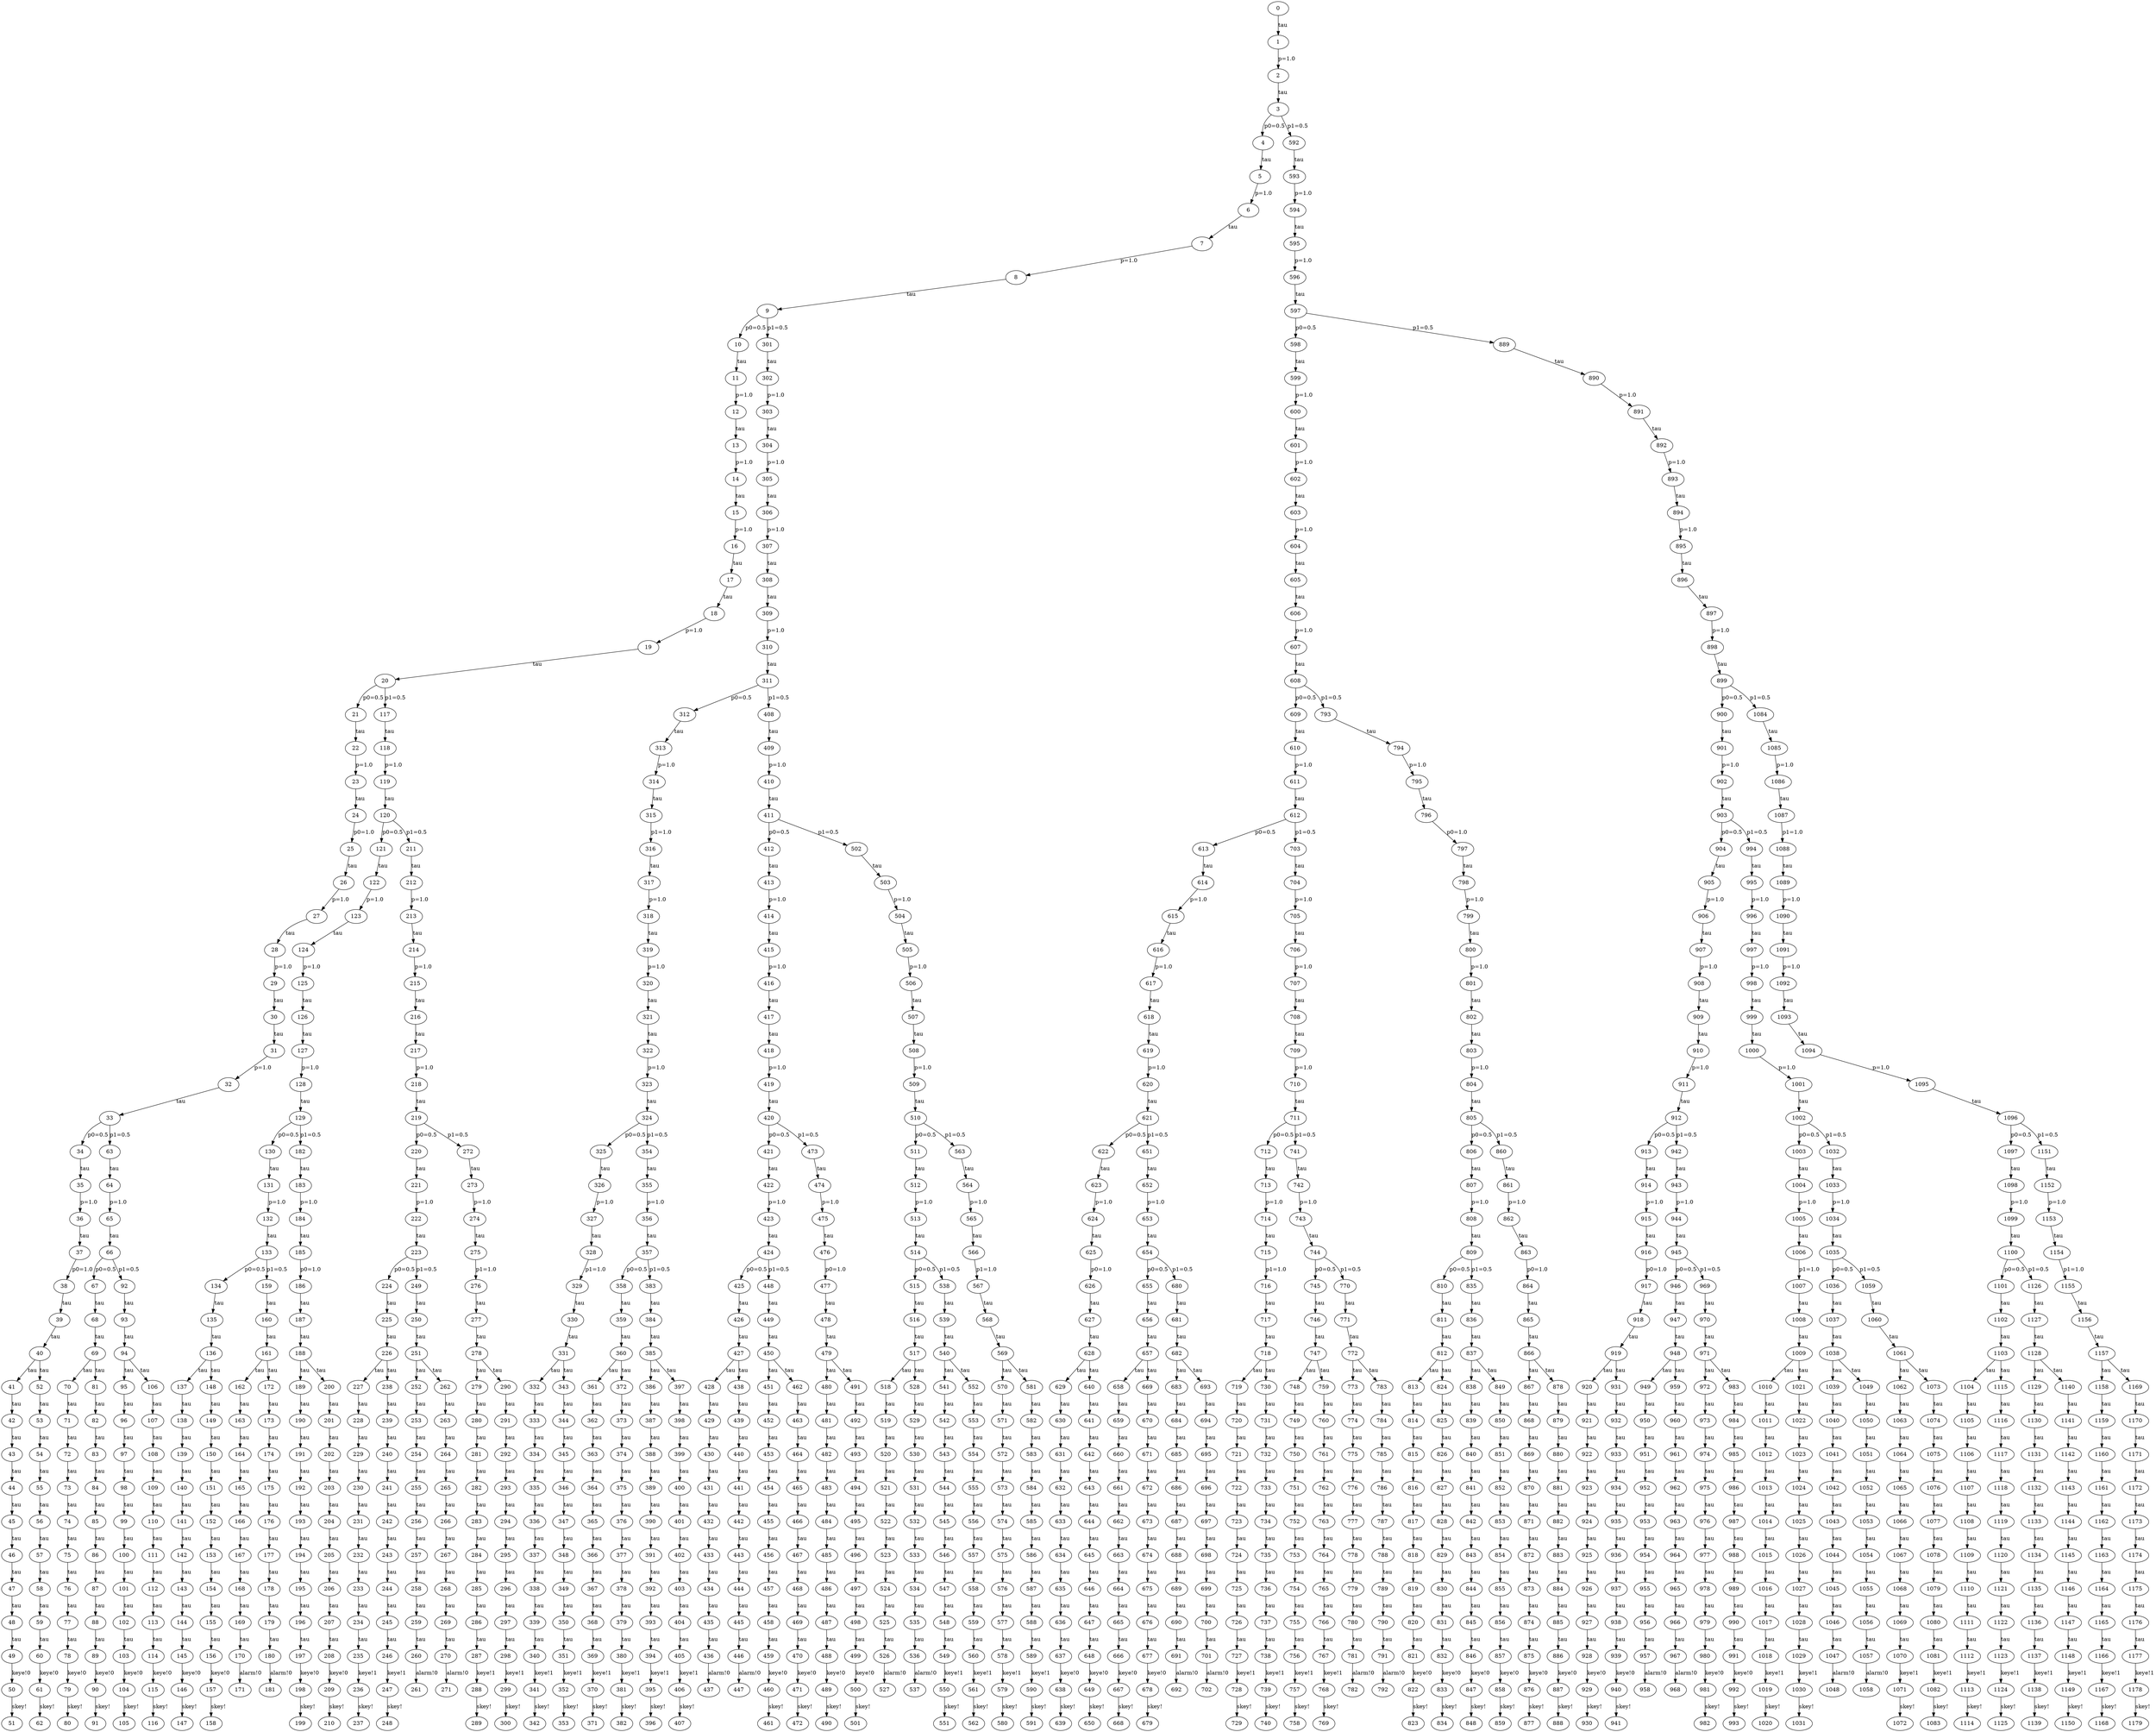 // The qLTS BB84
digraph {
	0 -> 1 [label=tau]
	1 -> 2 [label="p=1.0"]
	2 -> 3 [label=tau]
	3 -> 4 [label="p0=0.5"]
	4 -> 5 [label=tau]
	5 -> 6 [label="p=1.0"]
	6 -> 7 [label=tau]
	7 -> 8 [label="p=1.0"]
	8 -> 9 [label=tau]
	9 -> 10 [label="p0=0.5"]
	10 -> 11 [label=tau]
	11 -> 12 [label="p=1.0"]
	12 -> 13 [label=tau]
	13 -> 14 [label="p=1.0"]
	14 -> 15 [label=tau]
	15 -> 16 [label="p=1.0"]
	16 -> 17 [label=tau]
	17 -> 18 [label=tau]
	18 -> 19 [label="p=1.0"]
	19 -> 20 [label=tau]
	20 -> 21 [label="p0=0.5"]
	21 -> 22 [label=tau]
	22 -> 23 [label="p=1.0"]
	23 -> 24 [label=tau]
	24 -> 25 [label="p0=1.0"]
	25 -> 26 [label=tau]
	26 -> 27 [label="p=1.0"]
	27 -> 28 [label=tau]
	28 -> 29 [label="p=1.0"]
	29 -> 30 [label=tau]
	30 -> 31 [label=tau]
	31 -> 32 [label="p=1.0"]
	32 -> 33 [label=tau]
	33 -> 34 [label="p0=0.5"]
	34 -> 35 [label=tau]
	35 -> 36 [label="p=1.0"]
	36 -> 37 [label=tau]
	37 -> 38 [label="p0=1.0"]
	38 -> 39 [label=tau]
	39 -> 40 [label=tau]
	40 -> 41 [label=tau]
	41 -> 42 [label=tau]
	42 -> 43 [label=tau]
	43 -> 44 [label=tau]
	44 -> 45 [label=tau]
	45 -> 46 [label=tau]
	46 -> 47 [label=tau]
	47 -> 48 [label=tau]
	48 -> 49 [label=tau]
	49 -> 50 [label="keye!0"]
	50 -> 51 [label="skey!"]
	40 -> 52 [label=tau]
	52 -> 53 [label=tau]
	53 -> 54 [label=tau]
	54 -> 55 [label=tau]
	55 -> 56 [label=tau]
	56 -> 57 [label=tau]
	57 -> 58 [label=tau]
	58 -> 59 [label=tau]
	59 -> 60 [label=tau]
	60 -> 61 [label="keye!0"]
	61 -> 62 [label="skey!"]
	33 -> 63 [label="p1=0.5"]
	63 -> 64 [label=tau]
	64 -> 65 [label="p=1.0"]
	65 -> 66 [label=tau]
	66 -> 67 [label="p0=0.5"]
	67 -> 68 [label=tau]
	68 -> 69 [label=tau]
	69 -> 70 [label=tau]
	70 -> 71 [label=tau]
	71 -> 72 [label=tau]
	72 -> 73 [label=tau]
	73 -> 74 [label=tau]
	74 -> 75 [label=tau]
	75 -> 76 [label=tau]
	76 -> 77 [label=tau]
	77 -> 78 [label=tau]
	78 -> 79 [label="keye!0"]
	79 -> 80 [label="skey!"]
	69 -> 81 [label=tau]
	81 -> 82 [label=tau]
	82 -> 83 [label=tau]
	83 -> 84 [label=tau]
	84 -> 85 [label=tau]
	85 -> 86 [label=tau]
	86 -> 87 [label=tau]
	87 -> 88 [label=tau]
	88 -> 89 [label=tau]
	89 -> 90 [label="keye!0"]
	90 -> 91 [label="skey!"]
	66 -> 92 [label="p1=0.5"]
	92 -> 93 [label=tau]
	93 -> 94 [label=tau]
	94 -> 95 [label=tau]
	95 -> 96 [label=tau]
	96 -> 97 [label=tau]
	97 -> 98 [label=tau]
	98 -> 99 [label=tau]
	99 -> 100 [label=tau]
	100 -> 101 [label=tau]
	101 -> 102 [label=tau]
	102 -> 103 [label=tau]
	103 -> 104 [label="keye!0"]
	104 -> 105 [label="skey!"]
	94 -> 106 [label=tau]
	106 -> 107 [label=tau]
	107 -> 108 [label=tau]
	108 -> 109 [label=tau]
	109 -> 110 [label=tau]
	110 -> 111 [label=tau]
	111 -> 112 [label=tau]
	112 -> 113 [label=tau]
	113 -> 114 [label=tau]
	114 -> 115 [label="keye!0"]
	115 -> 116 [label="skey!"]
	20 -> 117 [label="p1=0.5"]
	117 -> 118 [label=tau]
	118 -> 119 [label="p=1.0"]
	119 -> 120 [label=tau]
	120 -> 121 [label="p0=0.5"]
	121 -> 122 [label=tau]
	122 -> 123 [label="p=1.0"]
	123 -> 124 [label=tau]
	124 -> 125 [label="p=1.0"]
	125 -> 126 [label=tau]
	126 -> 127 [label=tau]
	127 -> 128 [label="p=1.0"]
	128 -> 129 [label=tau]
	129 -> 130 [label="p0=0.5"]
	130 -> 131 [label=tau]
	131 -> 132 [label="p=1.0"]
	132 -> 133 [label=tau]
	133 -> 134 [label="p0=0.5"]
	134 -> 135 [label=tau]
	135 -> 136 [label=tau]
	136 -> 137 [label=tau]
	137 -> 138 [label=tau]
	138 -> 139 [label=tau]
	139 -> 140 [label=tau]
	140 -> 141 [label=tau]
	141 -> 142 [label=tau]
	142 -> 143 [label=tau]
	143 -> 144 [label=tau]
	144 -> 145 [label=tau]
	145 -> 146 [label="keye!0"]
	146 -> 147 [label="skey!"]
	136 -> 148 [label=tau]
	148 -> 149 [label=tau]
	149 -> 150 [label=tau]
	150 -> 151 [label=tau]
	151 -> 152 [label=tau]
	152 -> 153 [label=tau]
	153 -> 154 [label=tau]
	154 -> 155 [label=tau]
	155 -> 156 [label=tau]
	156 -> 157 [label="keye!0"]
	157 -> 158 [label="skey!"]
	133 -> 159 [label="p1=0.5"]
	159 -> 160 [label=tau]
	160 -> 161 [label=tau]
	161 -> 162 [label=tau]
	162 -> 163 [label=tau]
	163 -> 164 [label=tau]
	164 -> 165 [label=tau]
	165 -> 166 [label=tau]
	166 -> 167 [label=tau]
	167 -> 168 [label=tau]
	168 -> 169 [label=tau]
	169 -> 170 [label=tau]
	170 -> 171 [label="alarm!0"]
	161 -> 172 [label=tau]
	172 -> 173 [label=tau]
	173 -> 174 [label=tau]
	174 -> 175 [label=tau]
	175 -> 176 [label=tau]
	176 -> 177 [label=tau]
	177 -> 178 [label=tau]
	178 -> 179 [label=tau]
	179 -> 180 [label=tau]
	180 -> 181 [label="alarm!0"]
	129 -> 182 [label="p1=0.5"]
	182 -> 183 [label=tau]
	183 -> 184 [label="p=1.0"]
	184 -> 185 [label=tau]
	185 -> 186 [label="p0=1.0"]
	186 -> 187 [label=tau]
	187 -> 188 [label=tau]
	188 -> 189 [label=tau]
	189 -> 190 [label=tau]
	190 -> 191 [label=tau]
	191 -> 192 [label=tau]
	192 -> 193 [label=tau]
	193 -> 194 [label=tau]
	194 -> 195 [label=tau]
	195 -> 196 [label=tau]
	196 -> 197 [label=tau]
	197 -> 198 [label="keye!0"]
	198 -> 199 [label="skey!"]
	188 -> 200 [label=tau]
	200 -> 201 [label=tau]
	201 -> 202 [label=tau]
	202 -> 203 [label=tau]
	203 -> 204 [label=tau]
	204 -> 205 [label=tau]
	205 -> 206 [label=tau]
	206 -> 207 [label=tau]
	207 -> 208 [label=tau]
	208 -> 209 [label="keye!0"]
	209 -> 210 [label="skey!"]
	120 -> 211 [label="p1=0.5"]
	211 -> 212 [label=tau]
	212 -> 213 [label="p=1.0"]
	213 -> 214 [label=tau]
	214 -> 215 [label="p=1.0"]
	215 -> 216 [label=tau]
	216 -> 217 [label=tau]
	217 -> 218 [label="p=1.0"]
	218 -> 219 [label=tau]
	219 -> 220 [label="p0=0.5"]
	220 -> 221 [label=tau]
	221 -> 222 [label="p=1.0"]
	222 -> 223 [label=tau]
	223 -> 224 [label="p0=0.5"]
	224 -> 225 [label=tau]
	225 -> 226 [label=tau]
	226 -> 227 [label=tau]
	227 -> 228 [label=tau]
	228 -> 229 [label=tau]
	229 -> 230 [label=tau]
	230 -> 231 [label=tau]
	231 -> 232 [label=tau]
	232 -> 233 [label=tau]
	233 -> 234 [label=tau]
	234 -> 235 [label=tau]
	235 -> 236 [label="keye!1"]
	236 -> 237 [label="skey!"]
	226 -> 238 [label=tau]
	238 -> 239 [label=tau]
	239 -> 240 [label=tau]
	240 -> 241 [label=tau]
	241 -> 242 [label=tau]
	242 -> 243 [label=tau]
	243 -> 244 [label=tau]
	244 -> 245 [label=tau]
	245 -> 246 [label=tau]
	246 -> 247 [label="keye!1"]
	247 -> 248 [label="skey!"]
	223 -> 249 [label="p1=0.5"]
	249 -> 250 [label=tau]
	250 -> 251 [label=tau]
	251 -> 252 [label=tau]
	252 -> 253 [label=tau]
	253 -> 254 [label=tau]
	254 -> 255 [label=tau]
	255 -> 256 [label=tau]
	256 -> 257 [label=tau]
	257 -> 258 [label=tau]
	258 -> 259 [label=tau]
	259 -> 260 [label=tau]
	260 -> 261 [label="alarm!0"]
	251 -> 262 [label=tau]
	262 -> 263 [label=tau]
	263 -> 264 [label=tau]
	264 -> 265 [label=tau]
	265 -> 266 [label=tau]
	266 -> 267 [label=tau]
	267 -> 268 [label=tau]
	268 -> 269 [label=tau]
	269 -> 270 [label=tau]
	270 -> 271 [label="alarm!0"]
	219 -> 272 [label="p1=0.5"]
	272 -> 273 [label=tau]
	273 -> 274 [label="p=1.0"]
	274 -> 275 [label=tau]
	275 -> 276 [label="p1=1.0"]
	276 -> 277 [label=tau]
	277 -> 278 [label=tau]
	278 -> 279 [label=tau]
	279 -> 280 [label=tau]
	280 -> 281 [label=tau]
	281 -> 282 [label=tau]
	282 -> 283 [label=tau]
	283 -> 284 [label=tau]
	284 -> 285 [label=tau]
	285 -> 286 [label=tau]
	286 -> 287 [label=tau]
	287 -> 288 [label="keye!1"]
	288 -> 289 [label="skey!"]
	278 -> 290 [label=tau]
	290 -> 291 [label=tau]
	291 -> 292 [label=tau]
	292 -> 293 [label=tau]
	293 -> 294 [label=tau]
	294 -> 295 [label=tau]
	295 -> 296 [label=tau]
	296 -> 297 [label=tau]
	297 -> 298 [label=tau]
	298 -> 299 [label="keye!1"]
	299 -> 300 [label="skey!"]
	9 -> 301 [label="p1=0.5"]
	301 -> 302 [label=tau]
	302 -> 303 [label="p=1.0"]
	303 -> 304 [label=tau]
	304 -> 305 [label="p=1.0"]
	305 -> 306 [label=tau]
	306 -> 307 [label="p=1.0"]
	307 -> 308 [label=tau]
	308 -> 309 [label=tau]
	309 -> 310 [label="p=1.0"]
	310 -> 311 [label=tau]
	311 -> 312 [label="p0=0.5"]
	312 -> 313 [label=tau]
	313 -> 314 [label="p=1.0"]
	314 -> 315 [label=tau]
	315 -> 316 [label="p1=1.0"]
	316 -> 317 [label=tau]
	317 -> 318 [label="p=1.0"]
	318 -> 319 [label=tau]
	319 -> 320 [label="p=1.0"]
	320 -> 321 [label=tau]
	321 -> 322 [label=tau]
	322 -> 323 [label="p=1.0"]
	323 -> 324 [label=tau]
	324 -> 325 [label="p0=0.5"]
	325 -> 326 [label=tau]
	326 -> 327 [label="p=1.0"]
	327 -> 328 [label=tau]
	328 -> 329 [label="p1=1.0"]
	329 -> 330 [label=tau]
	330 -> 331 [label=tau]
	331 -> 332 [label=tau]
	332 -> 333 [label=tau]
	333 -> 334 [label=tau]
	334 -> 335 [label=tau]
	335 -> 336 [label=tau]
	336 -> 337 [label=tau]
	337 -> 338 [label=tau]
	338 -> 339 [label=tau]
	339 -> 340 [label=tau]
	340 -> 341 [label="keye!1"]
	341 -> 342 [label="skey!"]
	331 -> 343 [label=tau]
	343 -> 344 [label=tau]
	344 -> 345 [label=tau]
	345 -> 346 [label=tau]
	346 -> 347 [label=tau]
	347 -> 348 [label=tau]
	348 -> 349 [label=tau]
	349 -> 350 [label=tau]
	350 -> 351 [label=tau]
	351 -> 352 [label="keye!1"]
	352 -> 353 [label="skey!"]
	324 -> 354 [label="p1=0.5"]
	354 -> 355 [label=tau]
	355 -> 356 [label="p=1.0"]
	356 -> 357 [label=tau]
	357 -> 358 [label="p0=0.5"]
	358 -> 359 [label=tau]
	359 -> 360 [label=tau]
	360 -> 361 [label=tau]
	361 -> 362 [label=tau]
	362 -> 363 [label=tau]
	363 -> 364 [label=tau]
	364 -> 365 [label=tau]
	365 -> 366 [label=tau]
	366 -> 367 [label=tau]
	367 -> 368 [label=tau]
	368 -> 369 [label=tau]
	369 -> 370 [label="keye!1"]
	370 -> 371 [label="skey!"]
	360 -> 372 [label=tau]
	372 -> 373 [label=tau]
	373 -> 374 [label=tau]
	374 -> 375 [label=tau]
	375 -> 376 [label=tau]
	376 -> 377 [label=tau]
	377 -> 378 [label=tau]
	378 -> 379 [label=tau]
	379 -> 380 [label=tau]
	380 -> 381 [label="keye!1"]
	381 -> 382 [label="skey!"]
	357 -> 383 [label="p1=0.5"]
	383 -> 384 [label=tau]
	384 -> 385 [label=tau]
	385 -> 386 [label=tau]
	386 -> 387 [label=tau]
	387 -> 388 [label=tau]
	388 -> 389 [label=tau]
	389 -> 390 [label=tau]
	390 -> 391 [label=tau]
	391 -> 392 [label=tau]
	392 -> 393 [label=tau]
	393 -> 394 [label=tau]
	394 -> 395 [label="keye!1"]
	395 -> 396 [label="skey!"]
	385 -> 397 [label=tau]
	397 -> 398 [label=tau]
	398 -> 399 [label=tau]
	399 -> 400 [label=tau]
	400 -> 401 [label=tau]
	401 -> 402 [label=tau]
	402 -> 403 [label=tau]
	403 -> 404 [label=tau]
	404 -> 405 [label=tau]
	405 -> 406 [label="keye!1"]
	406 -> 407 [label="skey!"]
	311 -> 408 [label="p1=0.5"]
	408 -> 409 [label=tau]
	409 -> 410 [label="p=1.0"]
	410 -> 411 [label=tau]
	411 -> 412 [label="p0=0.5"]
	412 -> 413 [label=tau]
	413 -> 414 [label="p=1.0"]
	414 -> 415 [label=tau]
	415 -> 416 [label="p=1.0"]
	416 -> 417 [label=tau]
	417 -> 418 [label=tau]
	418 -> 419 [label="p=1.0"]
	419 -> 420 [label=tau]
	420 -> 421 [label="p0=0.5"]
	421 -> 422 [label=tau]
	422 -> 423 [label="p=1.0"]
	423 -> 424 [label=tau]
	424 -> 425 [label="p0=0.5"]
	425 -> 426 [label=tau]
	426 -> 427 [label=tau]
	427 -> 428 [label=tau]
	428 -> 429 [label=tau]
	429 -> 430 [label=tau]
	430 -> 431 [label=tau]
	431 -> 432 [label=tau]
	432 -> 433 [label=tau]
	433 -> 434 [label=tau]
	434 -> 435 [label=tau]
	435 -> 436 [label=tau]
	436 -> 437 [label="alarm!0"]
	427 -> 438 [label=tau]
	438 -> 439 [label=tau]
	439 -> 440 [label=tau]
	440 -> 441 [label=tau]
	441 -> 442 [label=tau]
	442 -> 443 [label=tau]
	443 -> 444 [label=tau]
	444 -> 445 [label=tau]
	445 -> 446 [label=tau]
	446 -> 447 [label="alarm!0"]
	424 -> 448 [label="p1=0.5"]
	448 -> 449 [label=tau]
	449 -> 450 [label=tau]
	450 -> 451 [label=tau]
	451 -> 452 [label=tau]
	452 -> 453 [label=tau]
	453 -> 454 [label=tau]
	454 -> 455 [label=tau]
	455 -> 456 [label=tau]
	456 -> 457 [label=tau]
	457 -> 458 [label=tau]
	458 -> 459 [label=tau]
	459 -> 460 [label="keye!0"]
	460 -> 461 [label="skey!"]
	450 -> 462 [label=tau]
	462 -> 463 [label=tau]
	463 -> 464 [label=tau]
	464 -> 465 [label=tau]
	465 -> 466 [label=tau]
	466 -> 467 [label=tau]
	467 -> 468 [label=tau]
	468 -> 469 [label=tau]
	469 -> 470 [label=tau]
	470 -> 471 [label="keye!0"]
	471 -> 472 [label="skey!"]
	420 -> 473 [label="p1=0.5"]
	473 -> 474 [label=tau]
	474 -> 475 [label="p=1.0"]
	475 -> 476 [label=tau]
	476 -> 477 [label="p0=1.0"]
	477 -> 478 [label=tau]
	478 -> 479 [label=tau]
	479 -> 480 [label=tau]
	480 -> 481 [label=tau]
	481 -> 482 [label=tau]
	482 -> 483 [label=tau]
	483 -> 484 [label=tau]
	484 -> 485 [label=tau]
	485 -> 486 [label=tau]
	486 -> 487 [label=tau]
	487 -> 488 [label=tau]
	488 -> 489 [label="keye!0"]
	489 -> 490 [label="skey!"]
	479 -> 491 [label=tau]
	491 -> 492 [label=tau]
	492 -> 493 [label=tau]
	493 -> 494 [label=tau]
	494 -> 495 [label=tau]
	495 -> 496 [label=tau]
	496 -> 497 [label=tau]
	497 -> 498 [label=tau]
	498 -> 499 [label=tau]
	499 -> 500 [label="keye!0"]
	500 -> 501 [label="skey!"]
	411 -> 502 [label="p1=0.5"]
	502 -> 503 [label=tau]
	503 -> 504 [label="p=1.0"]
	504 -> 505 [label=tau]
	505 -> 506 [label="p=1.0"]
	506 -> 507 [label=tau]
	507 -> 508 [label=tau]
	508 -> 509 [label="p=1.0"]
	509 -> 510 [label=tau]
	510 -> 511 [label="p0=0.5"]
	511 -> 512 [label=tau]
	512 -> 513 [label="p=1.0"]
	513 -> 514 [label=tau]
	514 -> 515 [label="p0=0.5"]
	515 -> 516 [label=tau]
	516 -> 517 [label=tau]
	517 -> 518 [label=tau]
	518 -> 519 [label=tau]
	519 -> 520 [label=tau]
	520 -> 521 [label=tau]
	521 -> 522 [label=tau]
	522 -> 523 [label=tau]
	523 -> 524 [label=tau]
	524 -> 525 [label=tau]
	525 -> 526 [label=tau]
	526 -> 527 [label="alarm!0"]
	517 -> 528 [label=tau]
	528 -> 529 [label=tau]
	529 -> 530 [label=tau]
	530 -> 531 [label=tau]
	531 -> 532 [label=tau]
	532 -> 533 [label=tau]
	533 -> 534 [label=tau]
	534 -> 535 [label=tau]
	535 -> 536 [label=tau]
	536 -> 537 [label="alarm!0"]
	514 -> 538 [label="p1=0.5"]
	538 -> 539 [label=tau]
	539 -> 540 [label=tau]
	540 -> 541 [label=tau]
	541 -> 542 [label=tau]
	542 -> 543 [label=tau]
	543 -> 544 [label=tau]
	544 -> 545 [label=tau]
	545 -> 546 [label=tau]
	546 -> 547 [label=tau]
	547 -> 548 [label=tau]
	548 -> 549 [label=tau]
	549 -> 550 [label="keye!1"]
	550 -> 551 [label="skey!"]
	540 -> 552 [label=tau]
	552 -> 553 [label=tau]
	553 -> 554 [label=tau]
	554 -> 555 [label=tau]
	555 -> 556 [label=tau]
	556 -> 557 [label=tau]
	557 -> 558 [label=tau]
	558 -> 559 [label=tau]
	559 -> 560 [label=tau]
	560 -> 561 [label="keye!1"]
	561 -> 562 [label="skey!"]
	510 -> 563 [label="p1=0.5"]
	563 -> 564 [label=tau]
	564 -> 565 [label="p=1.0"]
	565 -> 566 [label=tau]
	566 -> 567 [label="p1=1.0"]
	567 -> 568 [label=tau]
	568 -> 569 [label=tau]
	569 -> 570 [label=tau]
	570 -> 571 [label=tau]
	571 -> 572 [label=tau]
	572 -> 573 [label=tau]
	573 -> 574 [label=tau]
	574 -> 575 [label=tau]
	575 -> 576 [label=tau]
	576 -> 577 [label=tau]
	577 -> 578 [label=tau]
	578 -> 579 [label="keye!1"]
	579 -> 580 [label="skey!"]
	569 -> 581 [label=tau]
	581 -> 582 [label=tau]
	582 -> 583 [label=tau]
	583 -> 584 [label=tau]
	584 -> 585 [label=tau]
	585 -> 586 [label=tau]
	586 -> 587 [label=tau]
	587 -> 588 [label=tau]
	588 -> 589 [label=tau]
	589 -> 590 [label="keye!1"]
	590 -> 591 [label="skey!"]
	3 -> 592 [label="p1=0.5"]
	592 -> 593 [label=tau]
	593 -> 594 [label="p=1.0"]
	594 -> 595 [label=tau]
	595 -> 596 [label="p=1.0"]
	596 -> 597 [label=tau]
	597 -> 598 [label="p0=0.5"]
	598 -> 599 [label=tau]
	599 -> 600 [label="p=1.0"]
	600 -> 601 [label=tau]
	601 -> 602 [label="p=1.0"]
	602 -> 603 [label=tau]
	603 -> 604 [label="p=1.0"]
	604 -> 605 [label=tau]
	605 -> 606 [label=tau]
	606 -> 607 [label="p=1.0"]
	607 -> 608 [label=tau]
	608 -> 609 [label="p0=0.5"]
	609 -> 610 [label=tau]
	610 -> 611 [label="p=1.0"]
	611 -> 612 [label=tau]
	612 -> 613 [label="p0=0.5"]
	613 -> 614 [label=tau]
	614 -> 615 [label="p=1.0"]
	615 -> 616 [label=tau]
	616 -> 617 [label="p=1.0"]
	617 -> 618 [label=tau]
	618 -> 619 [label=tau]
	619 -> 620 [label="p=1.0"]
	620 -> 621 [label=tau]
	621 -> 622 [label="p0=0.5"]
	622 -> 623 [label=tau]
	623 -> 624 [label="p=1.0"]
	624 -> 625 [label=tau]
	625 -> 626 [label="p0=1.0"]
	626 -> 627 [label=tau]
	627 -> 628 [label=tau]
	628 -> 629 [label=tau]
	629 -> 630 [label=tau]
	630 -> 631 [label=tau]
	631 -> 632 [label=tau]
	632 -> 633 [label=tau]
	633 -> 634 [label=tau]
	634 -> 635 [label=tau]
	635 -> 636 [label=tau]
	636 -> 637 [label=tau]
	637 -> 638 [label="keye!0"]
	638 -> 639 [label="skey!"]
	628 -> 640 [label=tau]
	640 -> 641 [label=tau]
	641 -> 642 [label=tau]
	642 -> 643 [label=tau]
	643 -> 644 [label=tau]
	644 -> 645 [label=tau]
	645 -> 646 [label=tau]
	646 -> 647 [label=tau]
	647 -> 648 [label=tau]
	648 -> 649 [label="keye!0"]
	649 -> 650 [label="skey!"]
	621 -> 651 [label="p1=0.5"]
	651 -> 652 [label=tau]
	652 -> 653 [label="p=1.0"]
	653 -> 654 [label=tau]
	654 -> 655 [label="p0=0.5"]
	655 -> 656 [label=tau]
	656 -> 657 [label=tau]
	657 -> 658 [label=tau]
	658 -> 659 [label=tau]
	659 -> 660 [label=tau]
	660 -> 661 [label=tau]
	661 -> 662 [label=tau]
	662 -> 663 [label=tau]
	663 -> 664 [label=tau]
	664 -> 665 [label=tau]
	665 -> 666 [label=tau]
	666 -> 667 [label="keye!0"]
	667 -> 668 [label="skey!"]
	657 -> 669 [label=tau]
	669 -> 670 [label=tau]
	670 -> 671 [label=tau]
	671 -> 672 [label=tau]
	672 -> 673 [label=tau]
	673 -> 674 [label=tau]
	674 -> 675 [label=tau]
	675 -> 676 [label=tau]
	676 -> 677 [label=tau]
	677 -> 678 [label="keye!0"]
	678 -> 679 [label="skey!"]
	654 -> 680 [label="p1=0.5"]
	680 -> 681 [label=tau]
	681 -> 682 [label=tau]
	682 -> 683 [label=tau]
	683 -> 684 [label=tau]
	684 -> 685 [label=tau]
	685 -> 686 [label=tau]
	686 -> 687 [label=tau]
	687 -> 688 [label=tau]
	688 -> 689 [label=tau]
	689 -> 690 [label=tau]
	690 -> 691 [label=tau]
	691 -> 692 [label="alarm!0"]
	682 -> 693 [label=tau]
	693 -> 694 [label=tau]
	694 -> 695 [label=tau]
	695 -> 696 [label=tau]
	696 -> 697 [label=tau]
	697 -> 698 [label=tau]
	698 -> 699 [label=tau]
	699 -> 700 [label=tau]
	700 -> 701 [label=tau]
	701 -> 702 [label="alarm!0"]
	612 -> 703 [label="p1=0.5"]
	703 -> 704 [label=tau]
	704 -> 705 [label="p=1.0"]
	705 -> 706 [label=tau]
	706 -> 707 [label="p=1.0"]
	707 -> 708 [label=tau]
	708 -> 709 [label=tau]
	709 -> 710 [label="p=1.0"]
	710 -> 711 [label=tau]
	711 -> 712 [label="p0=0.5"]
	712 -> 713 [label=tau]
	713 -> 714 [label="p=1.0"]
	714 -> 715 [label=tau]
	715 -> 716 [label="p1=1.0"]
	716 -> 717 [label=tau]
	717 -> 718 [label=tau]
	718 -> 719 [label=tau]
	719 -> 720 [label=tau]
	720 -> 721 [label=tau]
	721 -> 722 [label=tau]
	722 -> 723 [label=tau]
	723 -> 724 [label=tau]
	724 -> 725 [label=tau]
	725 -> 726 [label=tau]
	726 -> 727 [label=tau]
	727 -> 728 [label="keye!1"]
	728 -> 729 [label="skey!"]
	718 -> 730 [label=tau]
	730 -> 731 [label=tau]
	731 -> 732 [label=tau]
	732 -> 733 [label=tau]
	733 -> 734 [label=tau]
	734 -> 735 [label=tau]
	735 -> 736 [label=tau]
	736 -> 737 [label=tau]
	737 -> 738 [label=tau]
	738 -> 739 [label="keye!1"]
	739 -> 740 [label="skey!"]
	711 -> 741 [label="p1=0.5"]
	741 -> 742 [label=tau]
	742 -> 743 [label="p=1.0"]
	743 -> 744 [label=tau]
	744 -> 745 [label="p0=0.5"]
	745 -> 746 [label=tau]
	746 -> 747 [label=tau]
	747 -> 748 [label=tau]
	748 -> 749 [label=tau]
	749 -> 750 [label=tau]
	750 -> 751 [label=tau]
	751 -> 752 [label=tau]
	752 -> 753 [label=tau]
	753 -> 754 [label=tau]
	754 -> 755 [label=tau]
	755 -> 756 [label=tau]
	756 -> 757 [label="keye!1"]
	757 -> 758 [label="skey!"]
	747 -> 759 [label=tau]
	759 -> 760 [label=tau]
	760 -> 761 [label=tau]
	761 -> 762 [label=tau]
	762 -> 763 [label=tau]
	763 -> 764 [label=tau]
	764 -> 765 [label=tau]
	765 -> 766 [label=tau]
	766 -> 767 [label=tau]
	767 -> 768 [label="keye!1"]
	768 -> 769 [label="skey!"]
	744 -> 770 [label="p1=0.5"]
	770 -> 771 [label=tau]
	771 -> 772 [label=tau]
	772 -> 773 [label=tau]
	773 -> 774 [label=tau]
	774 -> 775 [label=tau]
	775 -> 776 [label=tau]
	776 -> 777 [label=tau]
	777 -> 778 [label=tau]
	778 -> 779 [label=tau]
	779 -> 780 [label=tau]
	780 -> 781 [label=tau]
	781 -> 782 [label="alarm!0"]
	772 -> 783 [label=tau]
	783 -> 784 [label=tau]
	784 -> 785 [label=tau]
	785 -> 786 [label=tau]
	786 -> 787 [label=tau]
	787 -> 788 [label=tau]
	788 -> 789 [label=tau]
	789 -> 790 [label=tau]
	790 -> 791 [label=tau]
	791 -> 792 [label="alarm!0"]
	608 -> 793 [label="p1=0.5"]
	793 -> 794 [label=tau]
	794 -> 795 [label="p=1.0"]
	795 -> 796 [label=tau]
	796 -> 797 [label="p0=1.0"]
	797 -> 798 [label=tau]
	798 -> 799 [label="p=1.0"]
	799 -> 800 [label=tau]
	800 -> 801 [label="p=1.0"]
	801 -> 802 [label=tau]
	802 -> 803 [label=tau]
	803 -> 804 [label="p=1.0"]
	804 -> 805 [label=tau]
	805 -> 806 [label="p0=0.5"]
	806 -> 807 [label=tau]
	807 -> 808 [label="p=1.0"]
	808 -> 809 [label=tau]
	809 -> 810 [label="p0=0.5"]
	810 -> 811 [label=tau]
	811 -> 812 [label=tau]
	812 -> 813 [label=tau]
	813 -> 814 [label=tau]
	814 -> 815 [label=tau]
	815 -> 816 [label=tau]
	816 -> 817 [label=tau]
	817 -> 818 [label=tau]
	818 -> 819 [label=tau]
	819 -> 820 [label=tau]
	820 -> 821 [label=tau]
	821 -> 822 [label="keye!0"]
	822 -> 823 [label="skey!"]
	812 -> 824 [label=tau]
	824 -> 825 [label=tau]
	825 -> 826 [label=tau]
	826 -> 827 [label=tau]
	827 -> 828 [label=tau]
	828 -> 829 [label=tau]
	829 -> 830 [label=tau]
	830 -> 831 [label=tau]
	831 -> 832 [label=tau]
	832 -> 833 [label="keye!0"]
	833 -> 834 [label="skey!"]
	809 -> 835 [label="p1=0.5"]
	835 -> 836 [label=tau]
	836 -> 837 [label=tau]
	837 -> 838 [label=tau]
	838 -> 839 [label=tau]
	839 -> 840 [label=tau]
	840 -> 841 [label=tau]
	841 -> 842 [label=tau]
	842 -> 843 [label=tau]
	843 -> 844 [label=tau]
	844 -> 845 [label=tau]
	845 -> 846 [label=tau]
	846 -> 847 [label="keye!0"]
	847 -> 848 [label="skey!"]
	837 -> 849 [label=tau]
	849 -> 850 [label=tau]
	850 -> 851 [label=tau]
	851 -> 852 [label=tau]
	852 -> 853 [label=tau]
	853 -> 854 [label=tau]
	854 -> 855 [label=tau]
	855 -> 856 [label=tau]
	856 -> 857 [label=tau]
	857 -> 858 [label="keye!0"]
	858 -> 859 [label="skey!"]
	805 -> 860 [label="p1=0.5"]
	860 -> 861 [label=tau]
	861 -> 862 [label="p=1.0"]
	862 -> 863 [label=tau]
	863 -> 864 [label="p0=1.0"]
	864 -> 865 [label=tau]
	865 -> 866 [label=tau]
	866 -> 867 [label=tau]
	867 -> 868 [label=tau]
	868 -> 869 [label=tau]
	869 -> 870 [label=tau]
	870 -> 871 [label=tau]
	871 -> 872 [label=tau]
	872 -> 873 [label=tau]
	873 -> 874 [label=tau]
	874 -> 875 [label=tau]
	875 -> 876 [label="keye!0"]
	876 -> 877 [label="skey!"]
	866 -> 878 [label=tau]
	878 -> 879 [label=tau]
	879 -> 880 [label=tau]
	880 -> 881 [label=tau]
	881 -> 882 [label=tau]
	882 -> 883 [label=tau]
	883 -> 884 [label=tau]
	884 -> 885 [label=tau]
	885 -> 886 [label=tau]
	886 -> 887 [label="keye!0"]
	887 -> 888 [label="skey!"]
	597 -> 889 [label="p1=0.5"]
	889 -> 890 [label=tau]
	890 -> 891 [label="p=1.0"]
	891 -> 892 [label=tau]
	892 -> 893 [label="p=1.0"]
	893 -> 894 [label=tau]
	894 -> 895 [label="p=1.0"]
	895 -> 896 [label=tau]
	896 -> 897 [label=tau]
	897 -> 898 [label="p=1.0"]
	898 -> 899 [label=tau]
	899 -> 900 [label="p0=0.5"]
	900 -> 901 [label=tau]
	901 -> 902 [label="p=1.0"]
	902 -> 903 [label=tau]
	903 -> 904 [label="p0=0.5"]
	904 -> 905 [label=tau]
	905 -> 906 [label="p=1.0"]
	906 -> 907 [label=tau]
	907 -> 908 [label="p=1.0"]
	908 -> 909 [label=tau]
	909 -> 910 [label=tau]
	910 -> 911 [label="p=1.0"]
	911 -> 912 [label=tau]
	912 -> 913 [label="p0=0.5"]
	913 -> 914 [label=tau]
	914 -> 915 [label="p=1.0"]
	915 -> 916 [label=tau]
	916 -> 917 [label="p0=1.0"]
	917 -> 918 [label=tau]
	918 -> 919 [label=tau]
	919 -> 920 [label=tau]
	920 -> 921 [label=tau]
	921 -> 922 [label=tau]
	922 -> 923 [label=tau]
	923 -> 924 [label=tau]
	924 -> 925 [label=tau]
	925 -> 926 [label=tau]
	926 -> 927 [label=tau]
	927 -> 928 [label=tau]
	928 -> 929 [label="keye!0"]
	929 -> 930 [label="skey!"]
	919 -> 931 [label=tau]
	931 -> 932 [label=tau]
	932 -> 933 [label=tau]
	933 -> 934 [label=tau]
	934 -> 935 [label=tau]
	935 -> 936 [label=tau]
	936 -> 937 [label=tau]
	937 -> 938 [label=tau]
	938 -> 939 [label=tau]
	939 -> 940 [label="keye!0"]
	940 -> 941 [label="skey!"]
	912 -> 942 [label="p1=0.5"]
	942 -> 943 [label=tau]
	943 -> 944 [label="p=1.0"]
	944 -> 945 [label=tau]
	945 -> 946 [label="p0=0.5"]
	946 -> 947 [label=tau]
	947 -> 948 [label=tau]
	948 -> 949 [label=tau]
	949 -> 950 [label=tau]
	950 -> 951 [label=tau]
	951 -> 952 [label=tau]
	952 -> 953 [label=tau]
	953 -> 954 [label=tau]
	954 -> 955 [label=tau]
	955 -> 956 [label=tau]
	956 -> 957 [label=tau]
	957 -> 958 [label="alarm!0"]
	948 -> 959 [label=tau]
	959 -> 960 [label=tau]
	960 -> 961 [label=tau]
	961 -> 962 [label=tau]
	962 -> 963 [label=tau]
	963 -> 964 [label=tau]
	964 -> 965 [label=tau]
	965 -> 966 [label=tau]
	966 -> 967 [label=tau]
	967 -> 968 [label="alarm!0"]
	945 -> 969 [label="p1=0.5"]
	969 -> 970 [label=tau]
	970 -> 971 [label=tau]
	971 -> 972 [label=tau]
	972 -> 973 [label=tau]
	973 -> 974 [label=tau]
	974 -> 975 [label=tau]
	975 -> 976 [label=tau]
	976 -> 977 [label=tau]
	977 -> 978 [label=tau]
	978 -> 979 [label=tau]
	979 -> 980 [label=tau]
	980 -> 981 [label="keye!0"]
	981 -> 982 [label="skey!"]
	971 -> 983 [label=tau]
	983 -> 984 [label=tau]
	984 -> 985 [label=tau]
	985 -> 986 [label=tau]
	986 -> 987 [label=tau]
	987 -> 988 [label=tau]
	988 -> 989 [label=tau]
	989 -> 990 [label=tau]
	990 -> 991 [label=tau]
	991 -> 992 [label="keye!0"]
	992 -> 993 [label="skey!"]
	903 -> 994 [label="p1=0.5"]
	994 -> 995 [label=tau]
	995 -> 996 [label="p=1.0"]
	996 -> 997 [label=tau]
	997 -> 998 [label="p=1.0"]
	998 -> 999 [label=tau]
	999 -> 1000 [label=tau]
	1000 -> 1001 [label="p=1.0"]
	1001 -> 1002 [label=tau]
	1002 -> 1003 [label="p0=0.5"]
	1003 -> 1004 [label=tau]
	1004 -> 1005 [label="p=1.0"]
	1005 -> 1006 [label=tau]
	1006 -> 1007 [label="p1=1.0"]
	1007 -> 1008 [label=tau]
	1008 -> 1009 [label=tau]
	1009 -> 1010 [label=tau]
	1010 -> 1011 [label=tau]
	1011 -> 1012 [label=tau]
	1012 -> 1013 [label=tau]
	1013 -> 1014 [label=tau]
	1014 -> 1015 [label=tau]
	1015 -> 1016 [label=tau]
	1016 -> 1017 [label=tau]
	1017 -> 1018 [label=tau]
	1018 -> 1019 [label="keye!1"]
	1019 -> 1020 [label="skey!"]
	1009 -> 1021 [label=tau]
	1021 -> 1022 [label=tau]
	1022 -> 1023 [label=tau]
	1023 -> 1024 [label=tau]
	1024 -> 1025 [label=tau]
	1025 -> 1026 [label=tau]
	1026 -> 1027 [label=tau]
	1027 -> 1028 [label=tau]
	1028 -> 1029 [label=tau]
	1029 -> 1030 [label="keye!1"]
	1030 -> 1031 [label="skey!"]
	1002 -> 1032 [label="p1=0.5"]
	1032 -> 1033 [label=tau]
	1033 -> 1034 [label="p=1.0"]
	1034 -> 1035 [label=tau]
	1035 -> 1036 [label="p0=0.5"]
	1036 -> 1037 [label=tau]
	1037 -> 1038 [label=tau]
	1038 -> 1039 [label=tau]
	1039 -> 1040 [label=tau]
	1040 -> 1041 [label=tau]
	1041 -> 1042 [label=tau]
	1042 -> 1043 [label=tau]
	1043 -> 1044 [label=tau]
	1044 -> 1045 [label=tau]
	1045 -> 1046 [label=tau]
	1046 -> 1047 [label=tau]
	1047 -> 1048 [label="alarm!0"]
	1038 -> 1049 [label=tau]
	1049 -> 1050 [label=tau]
	1050 -> 1051 [label=tau]
	1051 -> 1052 [label=tau]
	1052 -> 1053 [label=tau]
	1053 -> 1054 [label=tau]
	1054 -> 1055 [label=tau]
	1055 -> 1056 [label=tau]
	1056 -> 1057 [label=tau]
	1057 -> 1058 [label="alarm!0"]
	1035 -> 1059 [label="p1=0.5"]
	1059 -> 1060 [label=tau]
	1060 -> 1061 [label=tau]
	1061 -> 1062 [label=tau]
	1062 -> 1063 [label=tau]
	1063 -> 1064 [label=tau]
	1064 -> 1065 [label=tau]
	1065 -> 1066 [label=tau]
	1066 -> 1067 [label=tau]
	1067 -> 1068 [label=tau]
	1068 -> 1069 [label=tau]
	1069 -> 1070 [label=tau]
	1070 -> 1071 [label="keye!1"]
	1071 -> 1072 [label="skey!"]
	1061 -> 1073 [label=tau]
	1073 -> 1074 [label=tau]
	1074 -> 1075 [label=tau]
	1075 -> 1076 [label=tau]
	1076 -> 1077 [label=tau]
	1077 -> 1078 [label=tau]
	1078 -> 1079 [label=tau]
	1079 -> 1080 [label=tau]
	1080 -> 1081 [label=tau]
	1081 -> 1082 [label="keye!1"]
	1082 -> 1083 [label="skey!"]
	899 -> 1084 [label="p1=0.5"]
	1084 -> 1085 [label=tau]
	1085 -> 1086 [label="p=1.0"]
	1086 -> 1087 [label=tau]
	1087 -> 1088 [label="p1=1.0"]
	1088 -> 1089 [label=tau]
	1089 -> 1090 [label="p=1.0"]
	1090 -> 1091 [label=tau]
	1091 -> 1092 [label="p=1.0"]
	1092 -> 1093 [label=tau]
	1093 -> 1094 [label=tau]
	1094 -> 1095 [label="p=1.0"]
	1095 -> 1096 [label=tau]
	1096 -> 1097 [label="p0=0.5"]
	1097 -> 1098 [label=tau]
	1098 -> 1099 [label="p=1.0"]
	1099 -> 1100 [label=tau]
	1100 -> 1101 [label="p0=0.5"]
	1101 -> 1102 [label=tau]
	1102 -> 1103 [label=tau]
	1103 -> 1104 [label=tau]
	1104 -> 1105 [label=tau]
	1105 -> 1106 [label=tau]
	1106 -> 1107 [label=tau]
	1107 -> 1108 [label=tau]
	1108 -> 1109 [label=tau]
	1109 -> 1110 [label=tau]
	1110 -> 1111 [label=tau]
	1111 -> 1112 [label=tau]
	1112 -> 1113 [label="keye!1"]
	1113 -> 1114 [label="skey!"]
	1103 -> 1115 [label=tau]
	1115 -> 1116 [label=tau]
	1116 -> 1117 [label=tau]
	1117 -> 1118 [label=tau]
	1118 -> 1119 [label=tau]
	1119 -> 1120 [label=tau]
	1120 -> 1121 [label=tau]
	1121 -> 1122 [label=tau]
	1122 -> 1123 [label=tau]
	1123 -> 1124 [label="keye!1"]
	1124 -> 1125 [label="skey!"]
	1100 -> 1126 [label="p1=0.5"]
	1126 -> 1127 [label=tau]
	1127 -> 1128 [label=tau]
	1128 -> 1129 [label=tau]
	1129 -> 1130 [label=tau]
	1130 -> 1131 [label=tau]
	1131 -> 1132 [label=tau]
	1132 -> 1133 [label=tau]
	1133 -> 1134 [label=tau]
	1134 -> 1135 [label=tau]
	1135 -> 1136 [label=tau]
	1136 -> 1137 [label=tau]
	1137 -> 1138 [label="keye!1"]
	1138 -> 1139 [label="skey!"]
	1128 -> 1140 [label=tau]
	1140 -> 1141 [label=tau]
	1141 -> 1142 [label=tau]
	1142 -> 1143 [label=tau]
	1143 -> 1144 [label=tau]
	1144 -> 1145 [label=tau]
	1145 -> 1146 [label=tau]
	1146 -> 1147 [label=tau]
	1147 -> 1148 [label=tau]
	1148 -> 1149 [label="keye!1"]
	1149 -> 1150 [label="skey!"]
	1096 -> 1151 [label="p1=0.5"]
	1151 -> 1152 [label=tau]
	1152 -> 1153 [label="p=1.0"]
	1153 -> 1154 [label=tau]
	1154 -> 1155 [label="p1=1.0"]
	1155 -> 1156 [label=tau]
	1156 -> 1157 [label=tau]
	1157 -> 1158 [label=tau]
	1158 -> 1159 [label=tau]
	1159 -> 1160 [label=tau]
	1160 -> 1161 [label=tau]
	1161 -> 1162 [label=tau]
	1162 -> 1163 [label=tau]
	1163 -> 1164 [label=tau]
	1164 -> 1165 [label=tau]
	1165 -> 1166 [label=tau]
	1166 -> 1167 [label="keye!1"]
	1167 -> 1168 [label="skey!"]
	1157 -> 1169 [label=tau]
	1169 -> 1170 [label=tau]
	1170 -> 1171 [label=tau]
	1171 -> 1172 [label=tau]
	1172 -> 1173 [label=tau]
	1173 -> 1174 [label=tau]
	1174 -> 1175 [label=tau]
	1175 -> 1176 [label=tau]
	1176 -> 1177 [label=tau]
	1177 -> 1178 [label="keye!1"]
	1178 -> 1179 [label="skey!"]
}
